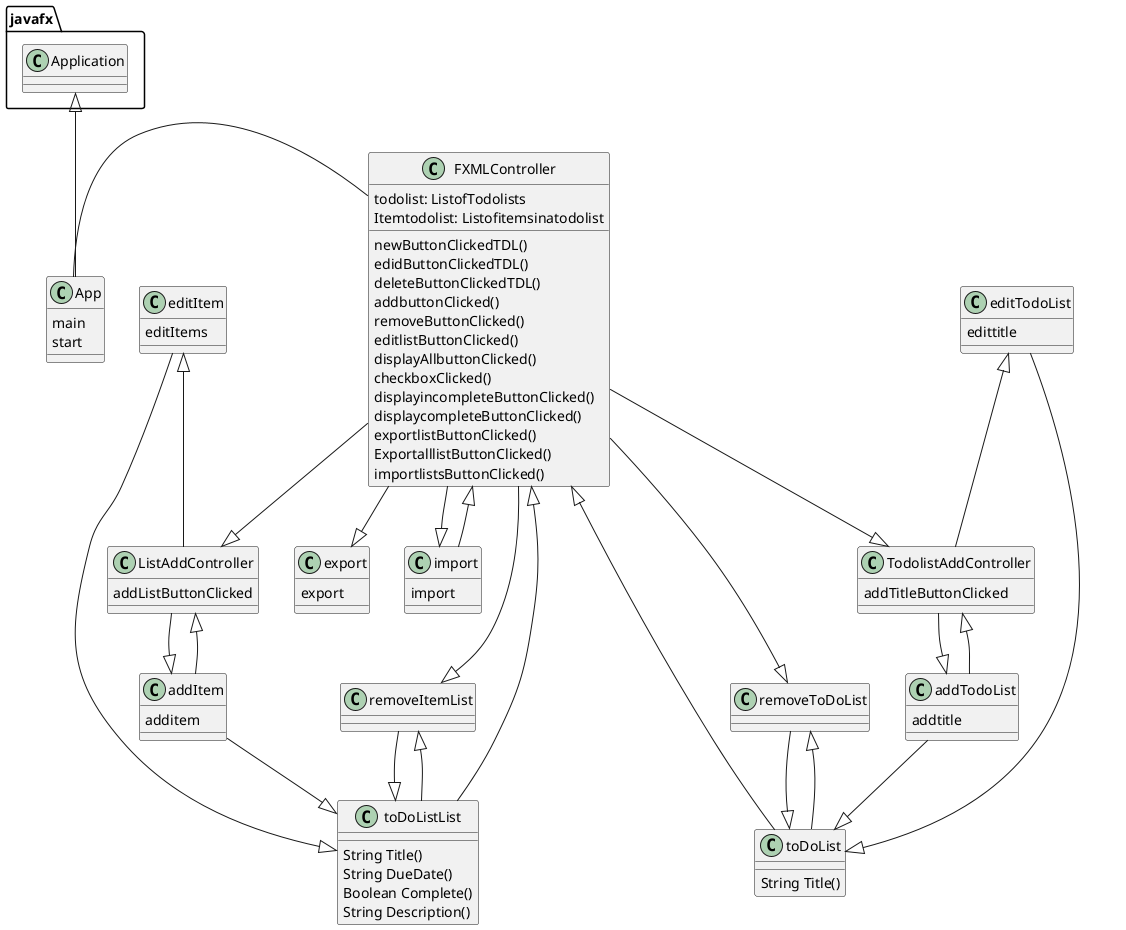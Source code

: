 @startuml
'https://plantuml.com/class-diagram
class App{
main
start
}
class toDoList{
String Title()
}
class toDoListList{
String Title()
String DueDate()
Boolean Complete()
String Description()
}
class addItem{
additem
}
class addTodoList{
addtitle
}
class export{
export
}
class import{
import
}
class editItem{
editItems
}
class editTodoList{
edittitle
}
class removeItemList{
}
class removeToDoList{
}
class FXMLController{
todolist: ListofTodolists
Itemtodolist: Listofitemsinatodolist

newButtonClickedTDL()
edidButtonClickedTDL()
deleteButtonClickedTDL()
addbuttonClicked()
removeButtonClicked()
editlistButtonClicked()
displayAllbuttonClicked()
checkboxClicked()
displayincompleteButtonClicked()
displaycompleteButtonClicked()
exportlistButtonClicked()
ExportalllistButtonClicked()
importlistsButtonClicked()
}

class TodolistAddController{
addTitleButtonClicked
}
class ListAddController{
addListButtonClicked
}

javafx.Application <|-- App

App - FXMLController
FXMLController --|> TodolistAddController
FXMLController --|> ListAddController
TodolistAddController --|> addTodoList
TodolistAddController <|-- addTodoList
ListAddController --|> addItem
ListAddController <|-- addItem
addItem --|> toDoListList
addTodoList --|> toDoList
FXMLController --|> export
FXMLController --|> import
FXMLController <|-- import
toDoListList --|> FXMLController
toDoList --|> FXMLController
editItem <|-- ListAddController
editItem --|> toDoListList
editTodoList <|-- TodolistAddController
editTodoList --|> toDoList
FXMLController --|> removeToDoList
removeToDoList --|> toDoList
removeToDoList <|-- toDoList
FXMLController --|> removeItemList
removeItemList --|> toDoListList
removeItemList <|-- toDoListList


@enduml